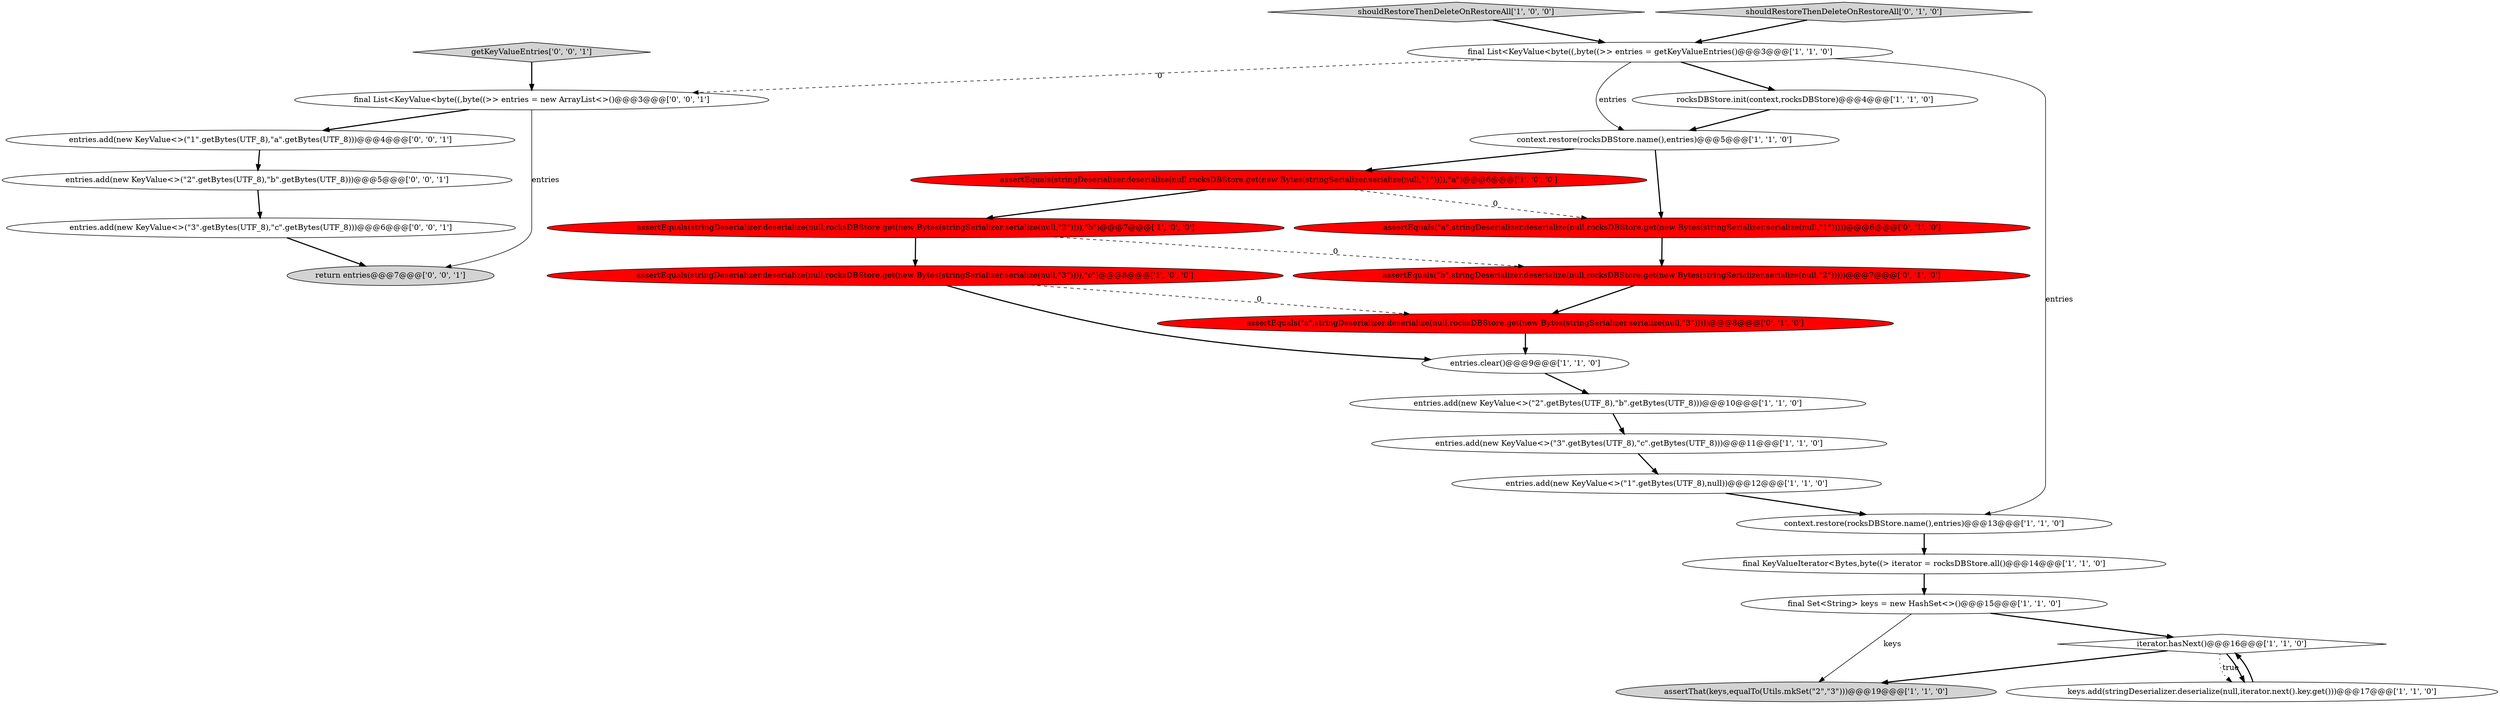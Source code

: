 digraph {
21 [style = filled, label = "final List<KeyValue<byte((,byte((>> entries = new ArrayList<>()@@@3@@@['0', '0', '1']", fillcolor = white, shape = ellipse image = "AAA0AAABBB3BBB"];
1 [style = filled, label = "final List<KeyValue<byte((,byte((>> entries = getKeyValueEntries()@@@3@@@['1', '1', '0']", fillcolor = white, shape = ellipse image = "AAA0AAABBB1BBB"];
22 [style = filled, label = "entries.add(new KeyValue<>(\"2\".getBytes(UTF_8),\"b\".getBytes(UTF_8)))@@@5@@@['0', '0', '1']", fillcolor = white, shape = ellipse image = "AAA0AAABBB3BBB"];
8 [style = filled, label = "shouldRestoreThenDeleteOnRestoreAll['1', '0', '0']", fillcolor = lightgray, shape = diamond image = "AAA0AAABBB1BBB"];
4 [style = filled, label = "iterator.hasNext()@@@16@@@['1', '1', '0']", fillcolor = white, shape = diamond image = "AAA0AAABBB1BBB"];
12 [style = filled, label = "rocksDBStore.init(context,rocksDBStore)@@@4@@@['1', '1', '0']", fillcolor = white, shape = ellipse image = "AAA0AAABBB1BBB"];
17 [style = filled, label = "assertEquals(\"c\",stringDeserializer.deserialize(null,rocksDBStore.get(new Bytes(stringSerializer.serialize(null,\"3\")))))@@@8@@@['0', '1', '0']", fillcolor = red, shape = ellipse image = "AAA1AAABBB2BBB"];
26 [style = filled, label = "return entries@@@7@@@['0', '0', '1']", fillcolor = lightgray, shape = ellipse image = "AAA0AAABBB3BBB"];
6 [style = filled, label = "entries.add(new KeyValue<>(\"3\".getBytes(UTF_8),\"c\".getBytes(UTF_8)))@@@11@@@['1', '1', '0']", fillcolor = white, shape = ellipse image = "AAA0AAABBB1BBB"];
2 [style = filled, label = "assertEquals(stringDeserializer.deserialize(null,rocksDBStore.get(new Bytes(stringSerializer.serialize(null,\"3\")))),\"c\")@@@8@@@['1', '0', '0']", fillcolor = red, shape = ellipse image = "AAA1AAABBB1BBB"];
7 [style = filled, label = "final KeyValueIterator<Bytes,byte((> iterator = rocksDBStore.all()@@@14@@@['1', '1', '0']", fillcolor = white, shape = ellipse image = "AAA0AAABBB1BBB"];
25 [style = filled, label = "getKeyValueEntries['0', '0', '1']", fillcolor = lightgray, shape = diamond image = "AAA0AAABBB3BBB"];
3 [style = filled, label = "assertThat(keys,equalTo(Utils.mkSet(\"2\",\"3\")))@@@19@@@['1', '1', '0']", fillcolor = lightgray, shape = ellipse image = "AAA0AAABBB1BBB"];
10 [style = filled, label = "entries.clear()@@@9@@@['1', '1', '0']", fillcolor = white, shape = ellipse image = "AAA0AAABBB1BBB"];
9 [style = filled, label = "assertEquals(stringDeserializer.deserialize(null,rocksDBStore.get(new Bytes(stringSerializer.serialize(null,\"1\")))),\"a\")@@@6@@@['1', '0', '0']", fillcolor = red, shape = ellipse image = "AAA1AAABBB1BBB"];
11 [style = filled, label = "keys.add(stringDeserializer.deserialize(null,iterator.next().key.get()))@@@17@@@['1', '1', '0']", fillcolor = white, shape = ellipse image = "AAA0AAABBB1BBB"];
19 [style = filled, label = "shouldRestoreThenDeleteOnRestoreAll['0', '1', '0']", fillcolor = lightgray, shape = diamond image = "AAA0AAABBB2BBB"];
15 [style = filled, label = "context.restore(rocksDBStore.name(),entries)@@@13@@@['1', '1', '0']", fillcolor = white, shape = ellipse image = "AAA0AAABBB1BBB"];
24 [style = filled, label = "entries.add(new KeyValue<>(\"1\".getBytes(UTF_8),\"a\".getBytes(UTF_8)))@@@4@@@['0', '0', '1']", fillcolor = white, shape = ellipse image = "AAA0AAABBB3BBB"];
0 [style = filled, label = "context.restore(rocksDBStore.name(),entries)@@@5@@@['1', '1', '0']", fillcolor = white, shape = ellipse image = "AAA0AAABBB1BBB"];
13 [style = filled, label = "assertEquals(stringDeserializer.deserialize(null,rocksDBStore.get(new Bytes(stringSerializer.serialize(null,\"2\")))),\"b\")@@@7@@@['1', '0', '0']", fillcolor = red, shape = ellipse image = "AAA1AAABBB1BBB"];
16 [style = filled, label = "entries.add(new KeyValue<>(\"2\".getBytes(UTF_8),\"b\".getBytes(UTF_8)))@@@10@@@['1', '1', '0']", fillcolor = white, shape = ellipse image = "AAA0AAABBB1BBB"];
23 [style = filled, label = "entries.add(new KeyValue<>(\"3\".getBytes(UTF_8),\"c\".getBytes(UTF_8)))@@@6@@@['0', '0', '1']", fillcolor = white, shape = ellipse image = "AAA0AAABBB3BBB"];
18 [style = filled, label = "assertEquals(\"a\",stringDeserializer.deserialize(null,rocksDBStore.get(new Bytes(stringSerializer.serialize(null,\"1\")))))@@@6@@@['0', '1', '0']", fillcolor = red, shape = ellipse image = "AAA1AAABBB2BBB"];
20 [style = filled, label = "assertEquals(\"b\",stringDeserializer.deserialize(null,rocksDBStore.get(new Bytes(stringSerializer.serialize(null,\"2\")))))@@@7@@@['0', '1', '0']", fillcolor = red, shape = ellipse image = "AAA1AAABBB2BBB"];
14 [style = filled, label = "entries.add(new KeyValue<>(\"1\".getBytes(UTF_8),null))@@@12@@@['1', '1', '0']", fillcolor = white, shape = ellipse image = "AAA0AAABBB1BBB"];
5 [style = filled, label = "final Set<String> keys = new HashSet<>()@@@15@@@['1', '1', '0']", fillcolor = white, shape = ellipse image = "AAA0AAABBB1BBB"];
17->10 [style = bold, label=""];
1->0 [style = solid, label="entries"];
4->3 [style = bold, label=""];
0->9 [style = bold, label=""];
20->17 [style = bold, label=""];
5->3 [style = solid, label="keys"];
15->7 [style = bold, label=""];
21->26 [style = solid, label="entries"];
16->6 [style = bold, label=""];
9->18 [style = dashed, label="0"];
13->20 [style = dashed, label="0"];
11->4 [style = bold, label=""];
23->26 [style = bold, label=""];
4->11 [style = dotted, label="true"];
21->24 [style = bold, label=""];
1->21 [style = dashed, label="0"];
2->10 [style = bold, label=""];
24->22 [style = bold, label=""];
12->0 [style = bold, label=""];
22->23 [style = bold, label=""];
2->17 [style = dashed, label="0"];
1->15 [style = solid, label="entries"];
6->14 [style = bold, label=""];
8->1 [style = bold, label=""];
18->20 [style = bold, label=""];
19->1 [style = bold, label=""];
7->5 [style = bold, label=""];
10->16 [style = bold, label=""];
5->4 [style = bold, label=""];
13->2 [style = bold, label=""];
1->12 [style = bold, label=""];
0->18 [style = bold, label=""];
14->15 [style = bold, label=""];
4->11 [style = bold, label=""];
25->21 [style = bold, label=""];
9->13 [style = bold, label=""];
}
